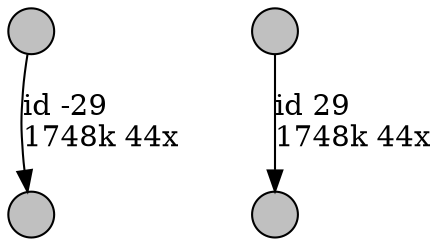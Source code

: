 digraph {
nodesep = 0.5;
node [shape = circle, label = "", height = 0.3];
"0" [style = "filled", fillcolor = "grey"];
"1" [style = "filled", fillcolor = "grey"];
"2" [style = "filled", fillcolor = "grey"];
"3" [style = "filled", fillcolor = "grey"];
"0" -> "3" [label = "id -29\l1748k 44x", color = "black"] ;
"2" -> "1" [label = "id 29\l1748k 44x", color = "black"] ;
}
